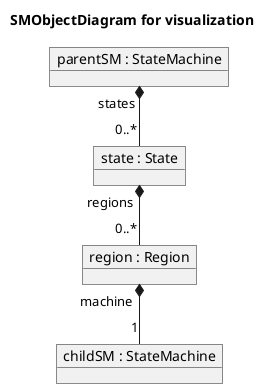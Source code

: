 @startuml sm_object diagram
title SMObjectDiagram for visualization

object "parentSM : StateMachine" as parentSM
object "state : State" as state
object "region : Region" as region
object "childSM : StateMachine" as child

parentSM "states" *-- "0..*" state
state "regions" *-- "0..*" region
region "machine" *-- "1" child

@enduml

@startuml sm_callback_chain
title Class diagram showing how child machine can communicate with its parent machine through callbacks

!$notify = Red
!$notifyStyle = '#red,thickness=1'

object "parentSM : StateMachine" as parentSM
object "state : State" as state
object "region : Region" as region
object "childSM : StateMachine" as child

object "event : Event" as event
region "exitConnectors" o- event : \t\t\t

object "exitPointId : Enum" as exitPointId
exitPointId .. (region, event) 

object "trigger : Trigger" as trigger
object "entryPointId : Enum" as entryPointId
entryPointId -o "entryConnectors" region : \t\t
trigger .. (region, entryPointId)

object "_processMachineNotification : void Function(Message message)" as _processMachineNotification 
region *-- _processMachineNotification 
_processMachineNotification <-[$notifyStyle]- "notifyRegion" child
object "_processRegionNotification : void Function(Message message)" as _processRegionNotification
state *-- _processRegionNotification
_processRegionNotification <-[$notifyStyle]-- "notifyState" region

object "_processStateNotification : void Function(Message message)" as _processStateNotification
parentSM *-- _processStateNotification : \t\t
_processStateNotification <-[$notifyStyle]- "notifyMachine" state
@enduml

@startuml messages
abstract class Message
class StateChangeNotification
class ExitNotificationFromRegion<E>
class ExitNotificationFromMachine<E>

Message <|-- StateChangeNotification
Message <|-- ExitNotificationFromRegion
Message <|-- ExitNotificationFromMachine
@enduml
